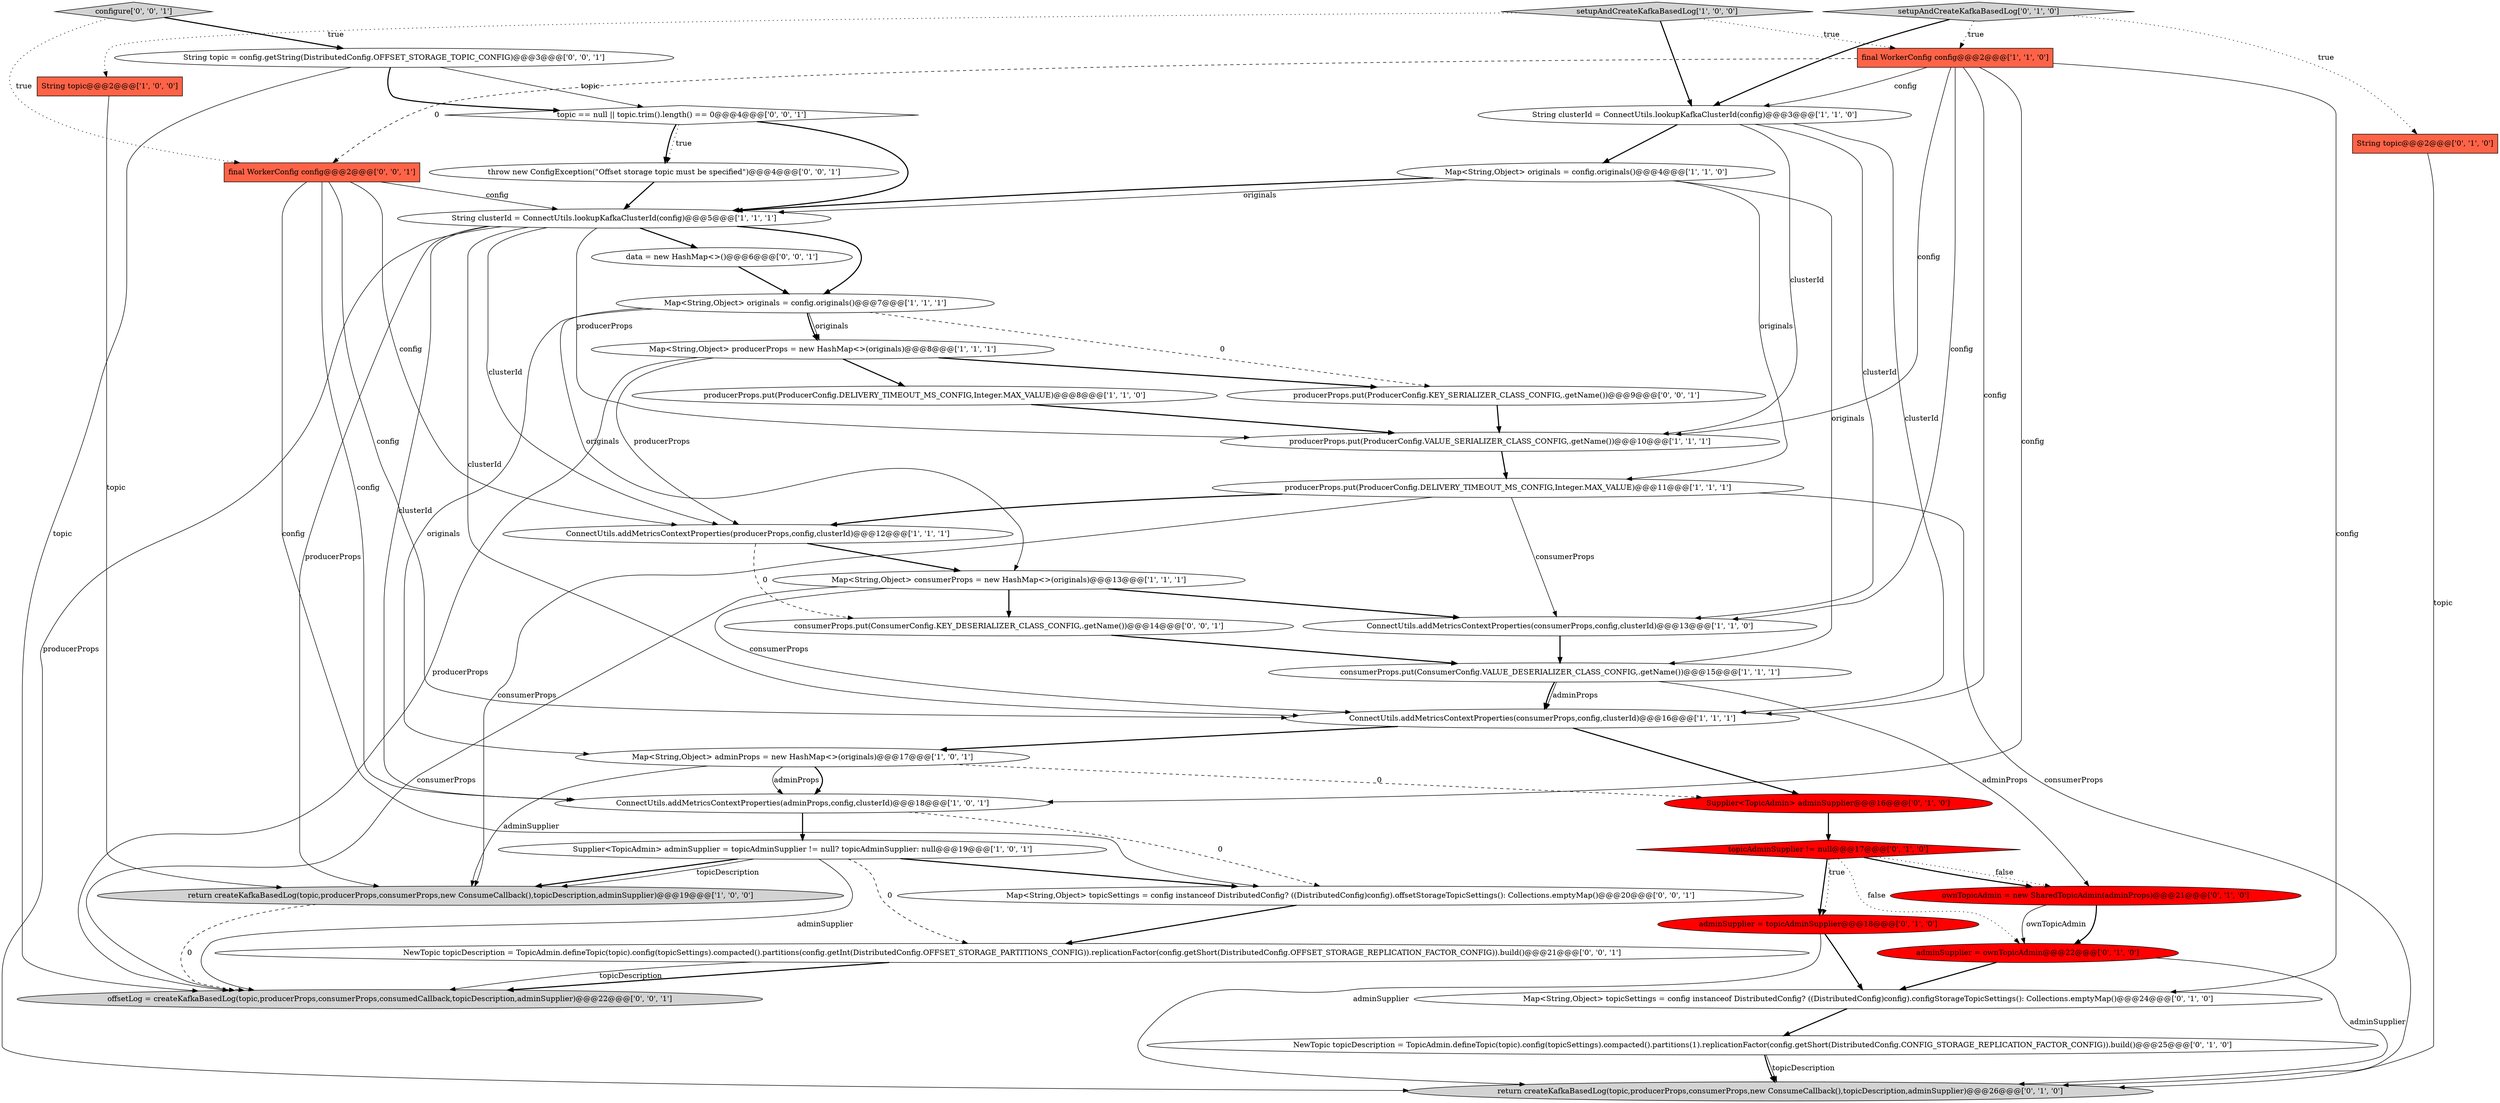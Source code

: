 digraph {
4 [style = filled, label = "producerProps.put(ProducerConfig.DELIVERY_TIMEOUT_MS_CONFIG,Integer.MAX_VALUE)@@@8@@@['1', '1', '0']", fillcolor = white, shape = ellipse image = "AAA0AAABBB1BBB"];
27 [style = filled, label = "ownTopicAdmin = new SharedTopicAdmin(adminProps)@@@21@@@['0', '1', '0']", fillcolor = red, shape = ellipse image = "AAA1AAABBB2BBB"];
1 [style = filled, label = "producerProps.put(ProducerConfig.VALUE_SERIALIZER_CLASS_CONFIG,.getName())@@@10@@@['1', '1', '1']", fillcolor = white, shape = ellipse image = "AAA0AAABBB1BBB"];
24 [style = filled, label = "setupAndCreateKafkaBasedLog['0', '1', '0']", fillcolor = lightgray, shape = diamond image = "AAA0AAABBB2BBB"];
8 [style = filled, label = "ConnectUtils.addMetricsContextProperties(consumerProps,config,clusterId)@@@13@@@['1', '1', '0']", fillcolor = white, shape = ellipse image = "AAA0AAABBB1BBB"];
12 [style = filled, label = "final WorkerConfig config@@@2@@@['1', '1', '0']", fillcolor = tomato, shape = box image = "AAA0AAABBB1BBB"];
6 [style = filled, label = "String clusterId = ConnectUtils.lookupKafkaClusterId(config)@@@3@@@['1', '1', '0']", fillcolor = white, shape = ellipse image = "AAA0AAABBB1BBB"];
7 [style = filled, label = "Supplier<TopicAdmin> adminSupplier = topicAdminSupplier != null? topicAdminSupplier: null@@@19@@@['1', '0', '1']", fillcolor = white, shape = ellipse image = "AAA0AAABBB1BBB"];
16 [style = filled, label = "producerProps.put(ProducerConfig.DELIVERY_TIMEOUT_MS_CONFIG,Integer.MAX_VALUE)@@@11@@@['1', '1', '1']", fillcolor = white, shape = ellipse image = "AAA0AAABBB1BBB"];
30 [style = filled, label = "throw new ConfigException(\"Offset storage topic must be specified\")@@@4@@@['0', '0', '1']", fillcolor = white, shape = ellipse image = "AAA0AAABBB3BBB"];
0 [style = filled, label = "Map<String,Object> originals = config.originals()@@@7@@@['1', '1', '1']", fillcolor = white, shape = ellipse image = "AAA0AAABBB1BBB"];
10 [style = filled, label = "ConnectUtils.addMetricsContextProperties(producerProps,config,clusterId)@@@12@@@['1', '1', '1']", fillcolor = white, shape = ellipse image = "AAA0AAABBB1BBB"];
38 [style = filled, label = "String topic = config.getString(DistributedConfig.OFFSET_STORAGE_TOPIC_CONFIG)@@@3@@@['0', '0', '1']", fillcolor = white, shape = ellipse image = "AAA0AAABBB3BBB"];
9 [style = filled, label = "ConnectUtils.addMetricsContextProperties(adminProps,config,clusterId)@@@18@@@['1', '0', '1']", fillcolor = white, shape = ellipse image = "AAA0AAABBB1BBB"];
39 [style = filled, label = "final WorkerConfig config@@@2@@@['0', '0', '1']", fillcolor = tomato, shape = box image = "AAA0AAABBB3BBB"];
22 [style = filled, label = "adminSupplier = topicAdminSupplier@@@18@@@['0', '1', '0']", fillcolor = red, shape = ellipse image = "AAA1AAABBB2BBB"];
18 [style = filled, label = "Map<String,Object> adminProps = new HashMap<>(originals)@@@17@@@['1', '0', '1']", fillcolor = white, shape = ellipse image = "AAA0AAABBB1BBB"];
20 [style = filled, label = "topicAdminSupplier != null@@@17@@@['0', '1', '0']", fillcolor = red, shape = diamond image = "AAA1AAABBB2BBB"];
32 [style = filled, label = "Map<String,Object> topicSettings = config instanceof DistributedConfig? ((DistributedConfig)config).offsetStorageTopicSettings(): Collections.emptyMap()@@@20@@@['0', '0', '1']", fillcolor = white, shape = ellipse image = "AAA0AAABBB3BBB"];
3 [style = filled, label = "String clusterId = ConnectUtils.lookupKafkaClusterId(config)@@@5@@@['1', '1', '1']", fillcolor = white, shape = ellipse image = "AAA0AAABBB1BBB"];
29 [style = filled, label = "return createKafkaBasedLog(topic,producerProps,consumerProps,new ConsumeCallback(),topicDescription,adminSupplier)@@@26@@@['0', '1', '0']", fillcolor = lightgray, shape = ellipse image = "AAA0AAABBB2BBB"];
23 [style = filled, label = "NewTopic topicDescription = TopicAdmin.defineTopic(topic).config(topicSettings).compacted().partitions(1).replicationFactor(config.getShort(DistributedConfig.CONFIG_STORAGE_REPLICATION_FACTOR_CONFIG)).build()@@@25@@@['0', '1', '0']", fillcolor = white, shape = ellipse image = "AAA0AAABBB2BBB"];
26 [style = filled, label = "adminSupplier = ownTopicAdmin@@@22@@@['0', '1', '0']", fillcolor = red, shape = ellipse image = "AAA1AAABBB2BBB"];
13 [style = filled, label = "Map<String,Object> originals = config.originals()@@@4@@@['1', '1', '0']", fillcolor = white, shape = ellipse image = "AAA0AAABBB1BBB"];
15 [style = filled, label = "setupAndCreateKafkaBasedLog['1', '0', '0']", fillcolor = lightgray, shape = diamond image = "AAA0AAABBB1BBB"];
40 [style = filled, label = "data = new HashMap<>()@@@6@@@['0', '0', '1']", fillcolor = white, shape = ellipse image = "AAA0AAABBB3BBB"];
11 [style = filled, label = "return createKafkaBasedLog(topic,producerProps,consumerProps,new ConsumeCallback(),topicDescription,adminSupplier)@@@19@@@['1', '0', '0']", fillcolor = lightgray, shape = ellipse image = "AAA0AAABBB1BBB"];
5 [style = filled, label = "Map<String,Object> producerProps = new HashMap<>(originals)@@@8@@@['1', '1', '1']", fillcolor = white, shape = ellipse image = "AAA0AAABBB1BBB"];
28 [style = filled, label = "Map<String,Object> topicSettings = config instanceof DistributedConfig? ((DistributedConfig)config).configStorageTopicSettings(): Collections.emptyMap()@@@24@@@['0', '1', '0']", fillcolor = white, shape = ellipse image = "AAA0AAABBB2BBB"];
31 [style = filled, label = "configure['0', '0', '1']", fillcolor = lightgray, shape = diamond image = "AAA0AAABBB3BBB"];
35 [style = filled, label = "producerProps.put(ProducerConfig.KEY_SERIALIZER_CLASS_CONFIG,.getName())@@@9@@@['0', '0', '1']", fillcolor = white, shape = ellipse image = "AAA0AAABBB3BBB"];
17 [style = filled, label = "Map<String,Object> consumerProps = new HashMap<>(originals)@@@13@@@['1', '1', '1']", fillcolor = white, shape = ellipse image = "AAA0AAABBB1BBB"];
14 [style = filled, label = "ConnectUtils.addMetricsContextProperties(consumerProps,config,clusterId)@@@16@@@['1', '1', '1']", fillcolor = white, shape = ellipse image = "AAA0AAABBB1BBB"];
33 [style = filled, label = "offsetLog = createKafkaBasedLog(topic,producerProps,consumerProps,consumedCallback,topicDescription,adminSupplier)@@@22@@@['0', '0', '1']", fillcolor = lightgray, shape = ellipse image = "AAA0AAABBB3BBB"];
19 [style = filled, label = "consumerProps.put(ConsumerConfig.VALUE_DESERIALIZER_CLASS_CONFIG,.getName())@@@15@@@['1', '1', '1']", fillcolor = white, shape = ellipse image = "AAA0AAABBB1BBB"];
37 [style = filled, label = "consumerProps.put(ConsumerConfig.KEY_DESERIALIZER_CLASS_CONFIG,.getName())@@@14@@@['0', '0', '1']", fillcolor = white, shape = ellipse image = "AAA0AAABBB3BBB"];
2 [style = filled, label = "String topic@@@2@@@['1', '0', '0']", fillcolor = tomato, shape = box image = "AAA0AAABBB1BBB"];
25 [style = filled, label = "Supplier<TopicAdmin> adminSupplier@@@16@@@['0', '1', '0']", fillcolor = red, shape = ellipse image = "AAA1AAABBB2BBB"];
21 [style = filled, label = "String topic@@@2@@@['0', '1', '0']", fillcolor = tomato, shape = box image = "AAA0AAABBB2BBB"];
36 [style = filled, label = "NewTopic topicDescription = TopicAdmin.defineTopic(topic).config(topicSettings).compacted().partitions(config.getInt(DistributedConfig.OFFSET_STORAGE_PARTITIONS_CONFIG)).replicationFactor(config.getShort(DistributedConfig.OFFSET_STORAGE_REPLICATION_FACTOR_CONFIG)).build()@@@21@@@['0', '0', '1']", fillcolor = white, shape = ellipse image = "AAA0AAABBB3BBB"];
34 [style = filled, label = "topic == null || topic.trim().length() == 0@@@4@@@['0', '0', '1']", fillcolor = white, shape = diamond image = "AAA0AAABBB3BBB"];
24->12 [style = dotted, label="true"];
7->32 [style = bold, label=""];
14->25 [style = bold, label=""];
11->33 [style = dashed, label="0"];
26->29 [style = solid, label="adminSupplier"];
12->1 [style = solid, label="config"];
3->10 [style = solid, label="clusterId"];
10->17 [style = bold, label=""];
0->18 [style = solid, label="originals"];
9->7 [style = bold, label=""];
36->33 [style = bold, label=""];
39->3 [style = solid, label="config"];
12->14 [style = solid, label="config"];
20->27 [style = bold, label=""];
16->29 [style = solid, label="consumerProps"];
23->29 [style = bold, label=""];
12->9 [style = solid, label="config"];
3->14 [style = solid, label="clusterId"];
26->28 [style = bold, label=""];
12->6 [style = solid, label="config"];
24->21 [style = dotted, label="true"];
5->33 [style = solid, label="producerProps"];
18->25 [style = dashed, label="0"];
31->39 [style = dotted, label="true"];
7->11 [style = bold, label=""];
13->16 [style = solid, label="originals"];
39->10 [style = solid, label="config"];
17->14 [style = solid, label="consumerProps"];
15->2 [style = dotted, label="true"];
40->0 [style = bold, label=""];
6->8 [style = solid, label="clusterId"];
22->29 [style = solid, label="adminSupplier"];
17->37 [style = bold, label=""];
3->0 [style = bold, label=""];
6->14 [style = solid, label="clusterId"];
19->27 [style = solid, label="adminProps"];
3->9 [style = solid, label="clusterId"];
5->10 [style = solid, label="producerProps"];
3->29 [style = solid, label="producerProps"];
1->16 [style = bold, label=""];
23->29 [style = solid, label="topicDescription"];
17->33 [style = solid, label="consumerProps"];
18->9 [style = bold, label=""];
15->12 [style = dotted, label="true"];
32->36 [style = bold, label=""];
14->18 [style = bold, label=""];
39->14 [style = solid, label="config"];
20->22 [style = dotted, label="true"];
0->35 [style = dashed, label="0"];
12->39 [style = dashed, label="0"];
27->26 [style = bold, label=""];
17->8 [style = bold, label=""];
13->3 [style = solid, label="originals"];
27->26 [style = solid, label="ownTopicAdmin"];
22->28 [style = bold, label=""];
31->38 [style = bold, label=""];
16->11 [style = solid, label="consumerProps"];
9->32 [style = dashed, label="0"];
20->27 [style = dotted, label="false"];
36->33 [style = solid, label="topicDescription"];
19->14 [style = solid, label="adminProps"];
25->20 [style = bold, label=""];
3->11 [style = solid, label="producerProps"];
19->14 [style = bold, label=""];
35->1 [style = bold, label=""];
30->3 [style = bold, label=""];
2->11 [style = solid, label="topic"];
28->23 [style = bold, label=""];
6->13 [style = bold, label=""];
5->4 [style = bold, label=""];
38->34 [style = bold, label=""];
7->11 [style = solid, label="topicDescription"];
4->1 [style = bold, label=""];
13->19 [style = solid, label="originals"];
34->30 [style = dotted, label="true"];
0->17 [style = solid, label="originals"];
20->26 [style = dotted, label="false"];
39->32 [style = solid, label="config"];
5->35 [style = bold, label=""];
0->5 [style = bold, label=""];
18->11 [style = solid, label="adminSupplier"];
3->40 [style = bold, label=""];
16->10 [style = bold, label=""];
38->33 [style = solid, label="topic"];
8->19 [style = bold, label=""];
16->8 [style = solid, label="consumerProps"];
39->9 [style = solid, label="config"];
15->6 [style = bold, label=""];
34->30 [style = bold, label=""];
0->5 [style = solid, label="originals"];
20->22 [style = bold, label=""];
18->9 [style = solid, label="adminProps"];
38->34 [style = solid, label="topic"];
13->3 [style = bold, label=""];
34->3 [style = bold, label=""];
12->28 [style = solid, label="config"];
10->37 [style = dashed, label="0"];
12->8 [style = solid, label="config"];
6->1 [style = solid, label="clusterId"];
37->19 [style = bold, label=""];
21->29 [style = solid, label="topic"];
3->1 [style = solid, label="producerProps"];
24->6 [style = bold, label=""];
7->33 [style = solid, label="adminSupplier"];
7->36 [style = dashed, label="0"];
}
